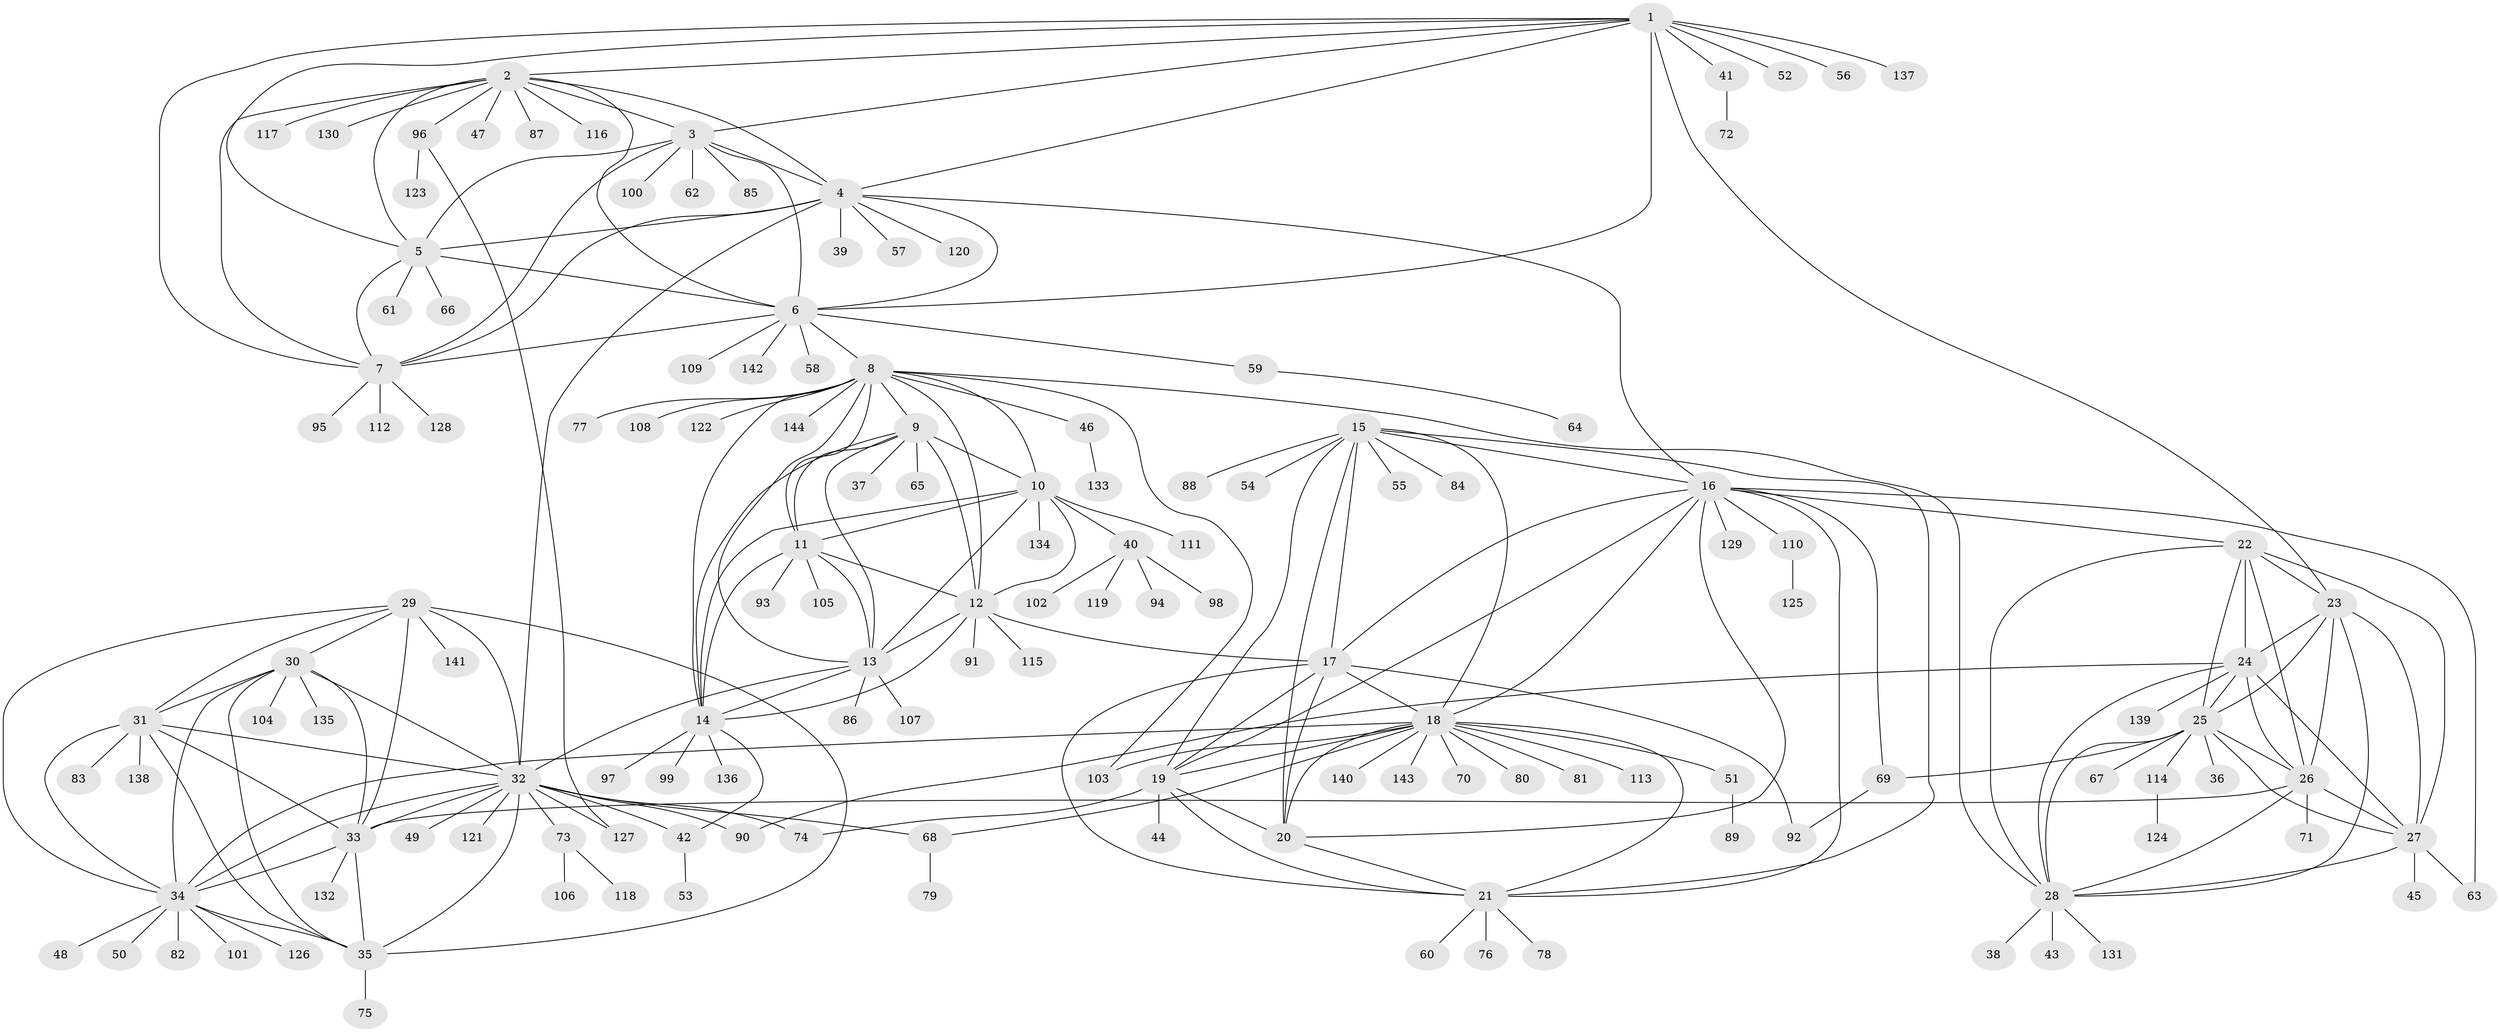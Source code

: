 // Generated by graph-tools (version 1.1) at 2025/02/03/09/25 03:02:43]
// undirected, 144 vertices, 233 edges
graph export_dot {
graph [start="1"]
  node [color=gray90,style=filled];
  1;
  2;
  3;
  4;
  5;
  6;
  7;
  8;
  9;
  10;
  11;
  12;
  13;
  14;
  15;
  16;
  17;
  18;
  19;
  20;
  21;
  22;
  23;
  24;
  25;
  26;
  27;
  28;
  29;
  30;
  31;
  32;
  33;
  34;
  35;
  36;
  37;
  38;
  39;
  40;
  41;
  42;
  43;
  44;
  45;
  46;
  47;
  48;
  49;
  50;
  51;
  52;
  53;
  54;
  55;
  56;
  57;
  58;
  59;
  60;
  61;
  62;
  63;
  64;
  65;
  66;
  67;
  68;
  69;
  70;
  71;
  72;
  73;
  74;
  75;
  76;
  77;
  78;
  79;
  80;
  81;
  82;
  83;
  84;
  85;
  86;
  87;
  88;
  89;
  90;
  91;
  92;
  93;
  94;
  95;
  96;
  97;
  98;
  99;
  100;
  101;
  102;
  103;
  104;
  105;
  106;
  107;
  108;
  109;
  110;
  111;
  112;
  113;
  114;
  115;
  116;
  117;
  118;
  119;
  120;
  121;
  122;
  123;
  124;
  125;
  126;
  127;
  128;
  129;
  130;
  131;
  132;
  133;
  134;
  135;
  136;
  137;
  138;
  139;
  140;
  141;
  142;
  143;
  144;
  1 -- 2;
  1 -- 3;
  1 -- 4;
  1 -- 5;
  1 -- 6;
  1 -- 7;
  1 -- 23;
  1 -- 41;
  1 -- 52;
  1 -- 56;
  1 -- 137;
  2 -- 3;
  2 -- 4;
  2 -- 5;
  2 -- 6;
  2 -- 7;
  2 -- 47;
  2 -- 87;
  2 -- 96;
  2 -- 116;
  2 -- 117;
  2 -- 130;
  3 -- 4;
  3 -- 5;
  3 -- 6;
  3 -- 7;
  3 -- 62;
  3 -- 85;
  3 -- 100;
  4 -- 5;
  4 -- 6;
  4 -- 7;
  4 -- 16;
  4 -- 32;
  4 -- 39;
  4 -- 57;
  4 -- 120;
  5 -- 6;
  5 -- 7;
  5 -- 61;
  5 -- 66;
  6 -- 7;
  6 -- 8;
  6 -- 58;
  6 -- 59;
  6 -- 109;
  6 -- 142;
  7 -- 95;
  7 -- 112;
  7 -- 128;
  8 -- 9;
  8 -- 10;
  8 -- 11;
  8 -- 12;
  8 -- 13;
  8 -- 14;
  8 -- 28;
  8 -- 46;
  8 -- 77;
  8 -- 103;
  8 -- 108;
  8 -- 122;
  8 -- 144;
  9 -- 10;
  9 -- 11;
  9 -- 12;
  9 -- 13;
  9 -- 14;
  9 -- 37;
  9 -- 65;
  10 -- 11;
  10 -- 12;
  10 -- 13;
  10 -- 14;
  10 -- 40;
  10 -- 111;
  10 -- 134;
  11 -- 12;
  11 -- 13;
  11 -- 14;
  11 -- 93;
  11 -- 105;
  12 -- 13;
  12 -- 14;
  12 -- 17;
  12 -- 91;
  12 -- 115;
  13 -- 14;
  13 -- 32;
  13 -- 86;
  13 -- 107;
  14 -- 42;
  14 -- 97;
  14 -- 99;
  14 -- 136;
  15 -- 16;
  15 -- 17;
  15 -- 18;
  15 -- 19;
  15 -- 20;
  15 -- 21;
  15 -- 54;
  15 -- 55;
  15 -- 84;
  15 -- 88;
  16 -- 17;
  16 -- 18;
  16 -- 19;
  16 -- 20;
  16 -- 21;
  16 -- 22;
  16 -- 63;
  16 -- 69;
  16 -- 110;
  16 -- 129;
  17 -- 18;
  17 -- 19;
  17 -- 20;
  17 -- 21;
  17 -- 92;
  18 -- 19;
  18 -- 20;
  18 -- 21;
  18 -- 34;
  18 -- 51;
  18 -- 68;
  18 -- 70;
  18 -- 80;
  18 -- 81;
  18 -- 103;
  18 -- 113;
  18 -- 140;
  18 -- 143;
  19 -- 20;
  19 -- 21;
  19 -- 44;
  19 -- 74;
  20 -- 21;
  21 -- 60;
  21 -- 76;
  21 -- 78;
  22 -- 23;
  22 -- 24;
  22 -- 25;
  22 -- 26;
  22 -- 27;
  22 -- 28;
  23 -- 24;
  23 -- 25;
  23 -- 26;
  23 -- 27;
  23 -- 28;
  24 -- 25;
  24 -- 26;
  24 -- 27;
  24 -- 28;
  24 -- 90;
  24 -- 139;
  25 -- 26;
  25 -- 27;
  25 -- 28;
  25 -- 36;
  25 -- 67;
  25 -- 69;
  25 -- 114;
  26 -- 27;
  26 -- 28;
  26 -- 33;
  26 -- 71;
  27 -- 28;
  27 -- 45;
  27 -- 63;
  28 -- 38;
  28 -- 43;
  28 -- 131;
  29 -- 30;
  29 -- 31;
  29 -- 32;
  29 -- 33;
  29 -- 34;
  29 -- 35;
  29 -- 141;
  30 -- 31;
  30 -- 32;
  30 -- 33;
  30 -- 34;
  30 -- 35;
  30 -- 104;
  30 -- 135;
  31 -- 32;
  31 -- 33;
  31 -- 34;
  31 -- 35;
  31 -- 83;
  31 -- 138;
  32 -- 33;
  32 -- 34;
  32 -- 35;
  32 -- 42;
  32 -- 49;
  32 -- 68;
  32 -- 73;
  32 -- 74;
  32 -- 90;
  32 -- 121;
  32 -- 127;
  33 -- 34;
  33 -- 35;
  33 -- 132;
  34 -- 35;
  34 -- 48;
  34 -- 50;
  34 -- 82;
  34 -- 101;
  34 -- 126;
  35 -- 75;
  40 -- 94;
  40 -- 98;
  40 -- 102;
  40 -- 119;
  41 -- 72;
  42 -- 53;
  46 -- 133;
  51 -- 89;
  59 -- 64;
  68 -- 79;
  69 -- 92;
  73 -- 106;
  73 -- 118;
  96 -- 123;
  96 -- 127;
  110 -- 125;
  114 -- 124;
}
